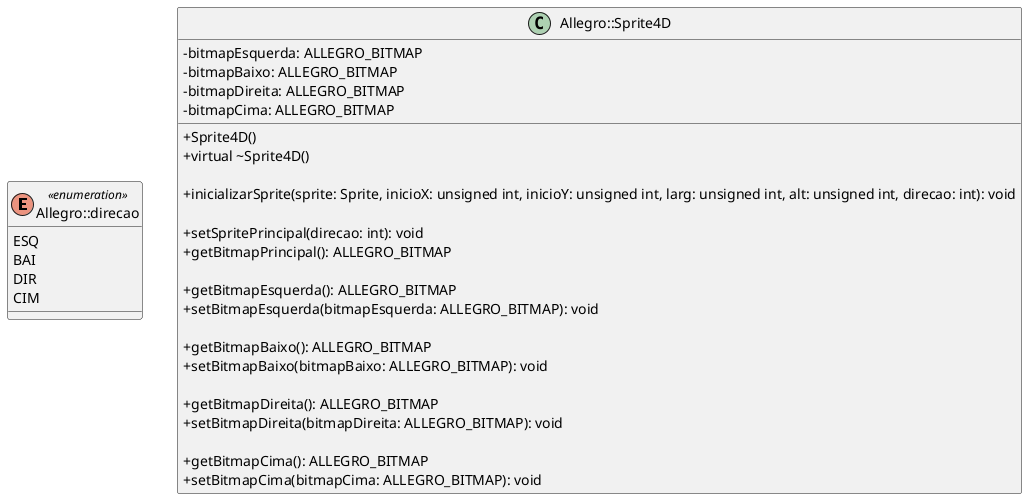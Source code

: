 @startuml
!startsub SPRITE_4D

skinparam classAttributeIconSize 0

enum "Allegro::direcao" <<enumeration>> {
    ESQ
    BAI
    DIR
    CIM
}

class "Allegro::Sprite4D"{

    + Sprite4D()
    + virtual ~Sprite4D()

    + inicializarSprite(sprite: Sprite, inicioX: unsigned int, inicioY: unsigned int, larg: unsigned int, alt: unsigned int, direcao: int): void

    + setSpritePrincipal(direcao: int): void
    + getBitmapPrincipal(): ALLEGRO_BITMAP

    + getBitmapEsquerda(): ALLEGRO_BITMAP
    + setBitmapEsquerda(bitmapEsquerda: ALLEGRO_BITMAP): void

    + getBitmapBaixo(): ALLEGRO_BITMAP 
    + setBitmapBaixo(bitmapBaixo: ALLEGRO_BITMAP): void

    + getBitmapDireita(): ALLEGRO_BITMAP
    + setBitmapDireita(bitmapDireita: ALLEGRO_BITMAP): void

    + getBitmapCima(): ALLEGRO_BITMAP
    + setBitmapCima(bitmapCima: ALLEGRO_BITMAP): void

    - bitmapEsquerda: ALLEGRO_BITMAP
    - bitmapBaixo: ALLEGRO_BITMAP
    - bitmapDireita: ALLEGRO_BITMAP
    - bitmapCima: ALLEGRO_BITMAP


}

!endsub
@enduml